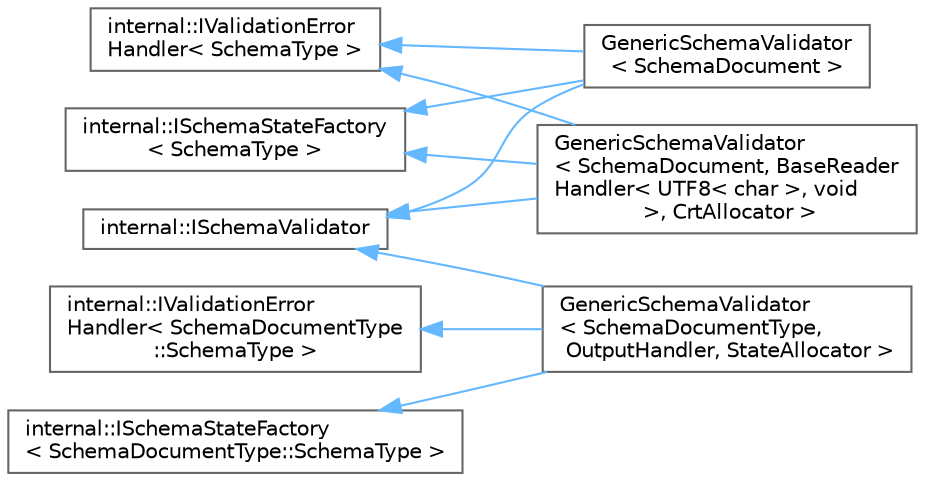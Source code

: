 digraph "Graphical Class Hierarchy"
{
 // LATEX_PDF_SIZE
  bgcolor="transparent";
  edge [fontname=Helvetica,fontsize=10,labelfontname=Helvetica,labelfontsize=10];
  node [fontname=Helvetica,fontsize=10,shape=box,height=0.2,width=0.4];
  rankdir="LR";
  Node0 [id="Node000000",label="internal::ISchemaStateFactory\l\< SchemaType \>",height=0.2,width=0.4,color="grey40", fillcolor="white", style="filled",URL="$classinternal_1_1_i_schema_state_factory.html",tooltip=" "];
  Node0 -> Node1 [id="edge9_Node000000_Node000001",dir="back",color="steelblue1",style="solid",tooltip=" "];
  Node1 [id="Node000001",label="GenericSchemaValidator\l\< SchemaDocument, BaseReader\lHandler\< UTF8\< char \>, void\l \>, CrtAllocator \>",height=0.2,width=0.4,color="grey40", fillcolor="white", style="filled",URL="$class_generic_schema_validator.html",tooltip=" "];
  Node0 -> Node3 [id="edge10_Node000000_Node000003",dir="back",color="steelblue1",style="solid",tooltip=" "];
  Node3 [id="Node000003",label="GenericSchemaValidator\l\< SchemaDocument \>",height=0.2,width=0.4,color="grey40", fillcolor="white", style="filled",URL="$class_generic_schema_validator.html",tooltip=" "];
  Node6 [id="Node000006",label="internal::ISchemaStateFactory\l\< SchemaDocumentType::SchemaType \>",height=0.2,width=0.4,color="grey40", fillcolor="white", style="filled",URL="$classinternal_1_1_i_schema_state_factory.html",tooltip=" "];
  Node6 -> Node5 [id="edge11_Node000006_Node000005",dir="back",color="steelblue1",style="solid",tooltip=" "];
  Node5 [id="Node000005",label="GenericSchemaValidator\l\< SchemaDocumentType,\l OutputHandler, StateAllocator \>",height=0.2,width=0.4,color="grey40", fillcolor="white", style="filled",URL="$class_generic_schema_validator.html",tooltip="JSON Schema Validator."];
  Node2 [id="Node000002",label="internal::ISchemaValidator",height=0.2,width=0.4,color="grey40", fillcolor="white", style="filled",URL="$classinternal_1_1_i_schema_validator.html",tooltip=" "];
  Node2 -> Node1 [id="edge12_Node000002_Node000001",dir="back",color="steelblue1",style="solid",tooltip=" "];
  Node2 -> Node3 [id="edge13_Node000002_Node000003",dir="back",color="steelblue1",style="solid",tooltip=" "];
  Node2 -> Node5 [id="edge14_Node000002_Node000005",dir="back",color="steelblue1",style="solid",tooltip=" "];
  Node4 [id="Node000004",label="internal::IValidationError\lHandler\< SchemaType \>",height=0.2,width=0.4,color="grey40", fillcolor="white", style="filled",URL="$classinternal_1_1_i_validation_error_handler.html",tooltip=" "];
  Node4 -> Node1 [id="edge15_Node000004_Node000001",dir="back",color="steelblue1",style="solid",tooltip=" "];
  Node4 -> Node3 [id="edge16_Node000004_Node000003",dir="back",color="steelblue1",style="solid",tooltip=" "];
  Node7 [id="Node000007",label="internal::IValidationError\lHandler\< SchemaDocumentType\l::SchemaType \>",height=0.2,width=0.4,color="grey40", fillcolor="white", style="filled",URL="$classinternal_1_1_i_validation_error_handler.html",tooltip=" "];
  Node7 -> Node5 [id="edge17_Node000007_Node000005",dir="back",color="steelblue1",style="solid",tooltip=" "];
}
